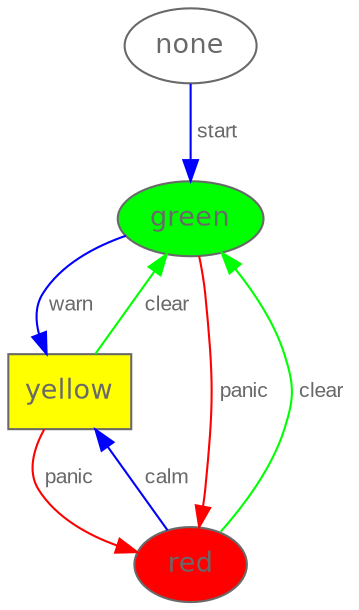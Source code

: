 digraph "Traffic_Light" {
  graph  [ fontcolor="dimgray", fontname="Helvetica" ];
  node  [ color="dimgray", fontcolor="dimgray", fontname="Helvetica", fontsize="13" ];
  edge  [ fontcolor="dimgray", fontname="Arial", fontsize="10" ];
  "green" [ fillcolor="green", style="filled" ];
  "yellow" [ fillcolor="yellow", shape="rect", style="filled" ];
  "red" [ fillcolor="red", style="filled" ];
  "none" -> "green" [ color="blue" ; label=" start " ];
  "green" -> "yellow" [ color="blue" ; label=" warn " ];
  "green" -> "red" [ color="red" ; label=" panic " ];
  "yellow" -> "red" [ color="red" ; label=" panic " ];
  "red" -> "yellow" [ color="blue" ; label=" calm " ];
  "red" -> "green" [ color="green" ; label=" clear " ];
  "yellow" -> "green" [ color="green" ; label=" clear " ];
}